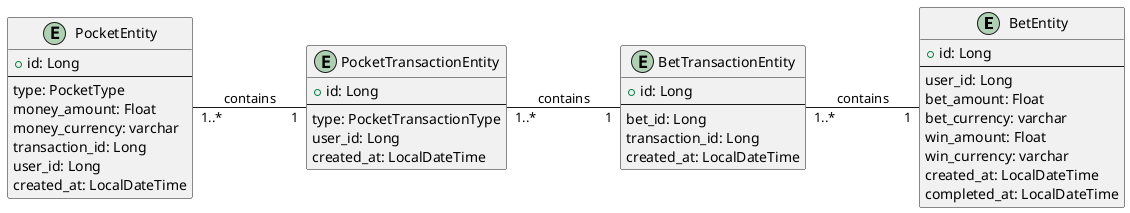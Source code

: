 @startuml
left to right direction
entity "BetEntity" as bet_entity {
  + id: Long
  ---
  user_id: Long
  bet_amount: Float
  bet_currency: varchar
  win_amount: Float
  win_currency: varchar
  created_at: LocalDateTime
  completed_at: LocalDateTime
}

entity "BetTransactionEntity" as bet_transaction_entity {
  + id: Long
  ---
  bet_id: Long
  transaction_id: Long
  created_at: LocalDateTime
}


entity "PocketTransactionEntity" as pocket_transaction_entity {
  + id: Long
  ---
  type: PocketTransactionType
  user_id: Long
  created_at: LocalDateTime
}

entity "PocketEntity" as pocket_entity {
  + id: Long
  ---
  type: PocketType
  money_amount: Float
  money_currency: varchar
  transaction_id: Long
  user_id: Long
  created_at: LocalDateTime
}

bet_transaction_entity "1..*" -- "1" bet_entity : contains
pocket_entity "1..*" -- "1" pocket_transaction_entity : contains
pocket_transaction_entity "1..*" -- "1" bet_transaction_entity : contains
@enduml